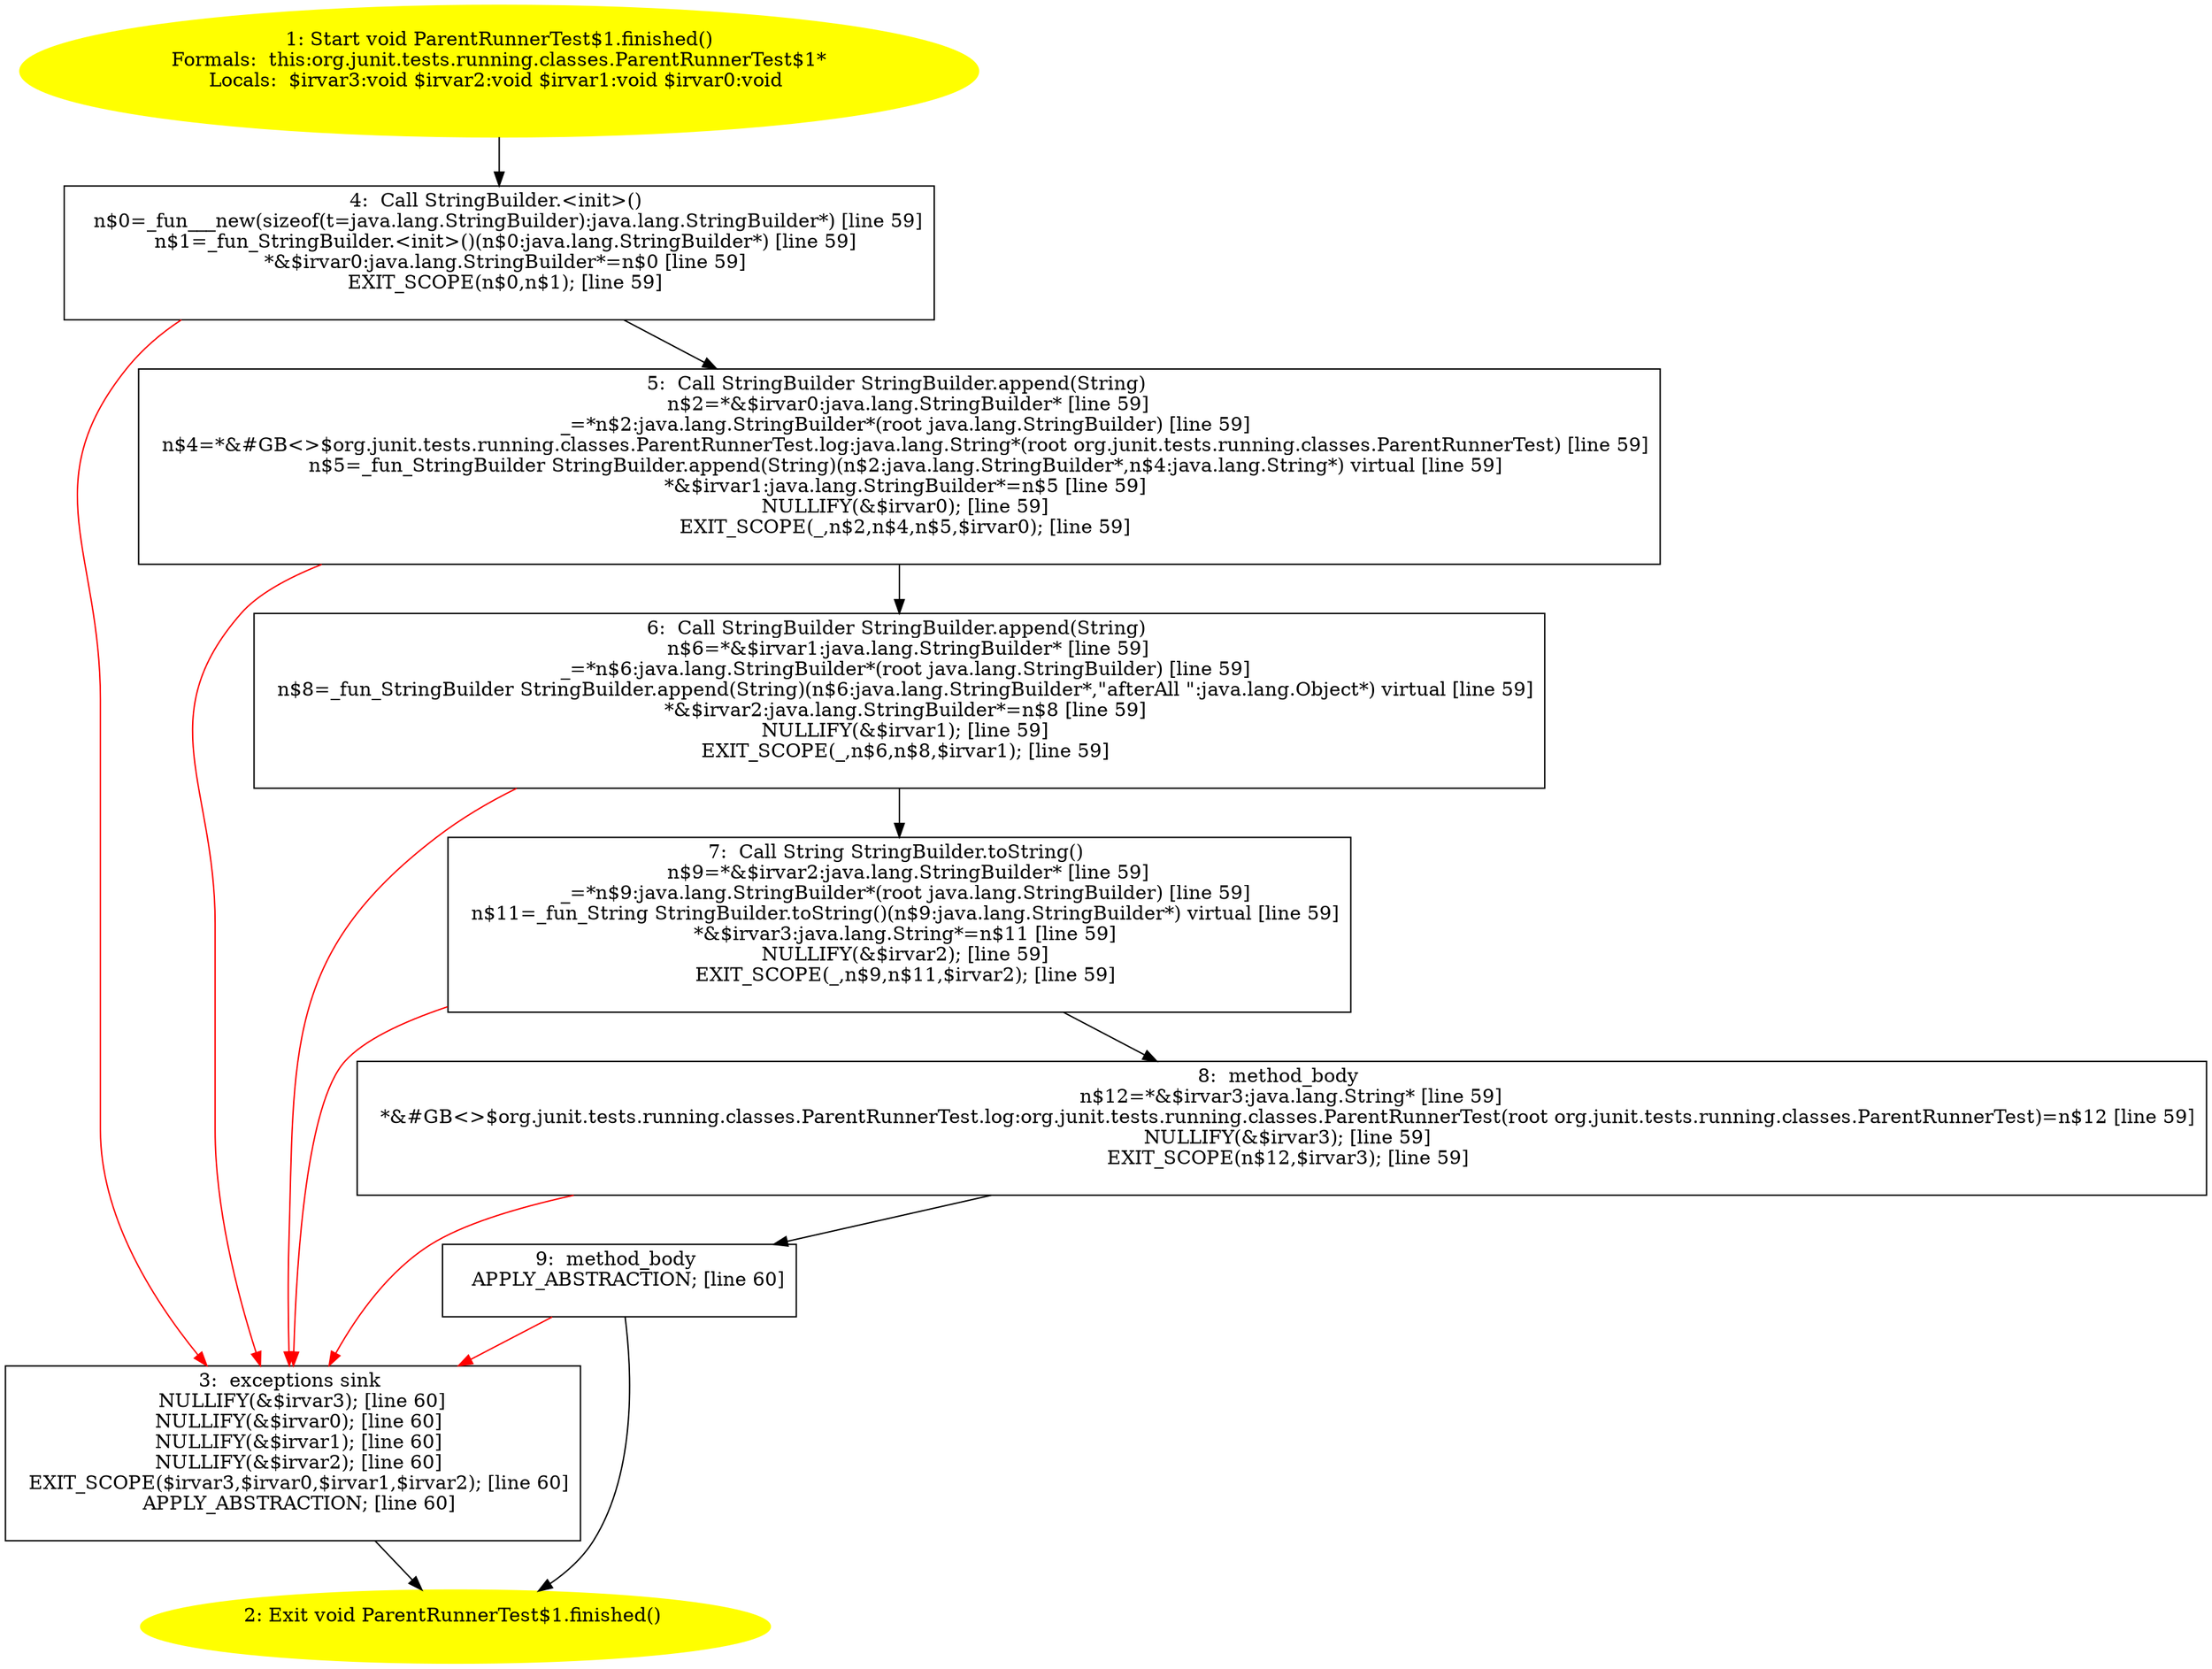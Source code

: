 /* @generated */
digraph cfg {
"org.junit.tests.running.classes.ParentRunnerTest$1.finished():void.25c3e0e258b5796b1cf50b0bdb7d56fb_1" [label="1: Start void ParentRunnerTest$1.finished()\nFormals:  this:org.junit.tests.running.classes.ParentRunnerTest$1*\nLocals:  $irvar3:void $irvar2:void $irvar1:void $irvar0:void \n  " color=yellow style=filled]
	

	 "org.junit.tests.running.classes.ParentRunnerTest$1.finished():void.25c3e0e258b5796b1cf50b0bdb7d56fb_1" -> "org.junit.tests.running.classes.ParentRunnerTest$1.finished():void.25c3e0e258b5796b1cf50b0bdb7d56fb_4" ;
"org.junit.tests.running.classes.ParentRunnerTest$1.finished():void.25c3e0e258b5796b1cf50b0bdb7d56fb_2" [label="2: Exit void ParentRunnerTest$1.finished() \n  " color=yellow style=filled]
	

"org.junit.tests.running.classes.ParentRunnerTest$1.finished():void.25c3e0e258b5796b1cf50b0bdb7d56fb_3" [label="3:  exceptions sink \n   NULLIFY(&$irvar3); [line 60]\n  NULLIFY(&$irvar0); [line 60]\n  NULLIFY(&$irvar1); [line 60]\n  NULLIFY(&$irvar2); [line 60]\n  EXIT_SCOPE($irvar3,$irvar0,$irvar1,$irvar2); [line 60]\n  APPLY_ABSTRACTION; [line 60]\n " shape="box"]
	

	 "org.junit.tests.running.classes.ParentRunnerTest$1.finished():void.25c3e0e258b5796b1cf50b0bdb7d56fb_3" -> "org.junit.tests.running.classes.ParentRunnerTest$1.finished():void.25c3e0e258b5796b1cf50b0bdb7d56fb_2" ;
"org.junit.tests.running.classes.ParentRunnerTest$1.finished():void.25c3e0e258b5796b1cf50b0bdb7d56fb_4" [label="4:  Call StringBuilder.<init>() \n   n$0=_fun___new(sizeof(t=java.lang.StringBuilder):java.lang.StringBuilder*) [line 59]\n  n$1=_fun_StringBuilder.<init>()(n$0:java.lang.StringBuilder*) [line 59]\n  *&$irvar0:java.lang.StringBuilder*=n$0 [line 59]\n  EXIT_SCOPE(n$0,n$1); [line 59]\n " shape="box"]
	

	 "org.junit.tests.running.classes.ParentRunnerTest$1.finished():void.25c3e0e258b5796b1cf50b0bdb7d56fb_4" -> "org.junit.tests.running.classes.ParentRunnerTest$1.finished():void.25c3e0e258b5796b1cf50b0bdb7d56fb_5" ;
	 "org.junit.tests.running.classes.ParentRunnerTest$1.finished():void.25c3e0e258b5796b1cf50b0bdb7d56fb_4" -> "org.junit.tests.running.classes.ParentRunnerTest$1.finished():void.25c3e0e258b5796b1cf50b0bdb7d56fb_3" [color="red" ];
"org.junit.tests.running.classes.ParentRunnerTest$1.finished():void.25c3e0e258b5796b1cf50b0bdb7d56fb_5" [label="5:  Call StringBuilder StringBuilder.append(String) \n   n$2=*&$irvar0:java.lang.StringBuilder* [line 59]\n  _=*n$2:java.lang.StringBuilder*(root java.lang.StringBuilder) [line 59]\n  n$4=*&#GB<>$org.junit.tests.running.classes.ParentRunnerTest.log:java.lang.String*(root org.junit.tests.running.classes.ParentRunnerTest) [line 59]\n  n$5=_fun_StringBuilder StringBuilder.append(String)(n$2:java.lang.StringBuilder*,n$4:java.lang.String*) virtual [line 59]\n  *&$irvar1:java.lang.StringBuilder*=n$5 [line 59]\n  NULLIFY(&$irvar0); [line 59]\n  EXIT_SCOPE(_,n$2,n$4,n$5,$irvar0); [line 59]\n " shape="box"]
	

	 "org.junit.tests.running.classes.ParentRunnerTest$1.finished():void.25c3e0e258b5796b1cf50b0bdb7d56fb_5" -> "org.junit.tests.running.classes.ParentRunnerTest$1.finished():void.25c3e0e258b5796b1cf50b0bdb7d56fb_6" ;
	 "org.junit.tests.running.classes.ParentRunnerTest$1.finished():void.25c3e0e258b5796b1cf50b0bdb7d56fb_5" -> "org.junit.tests.running.classes.ParentRunnerTest$1.finished():void.25c3e0e258b5796b1cf50b0bdb7d56fb_3" [color="red" ];
"org.junit.tests.running.classes.ParentRunnerTest$1.finished():void.25c3e0e258b5796b1cf50b0bdb7d56fb_6" [label="6:  Call StringBuilder StringBuilder.append(String) \n   n$6=*&$irvar1:java.lang.StringBuilder* [line 59]\n  _=*n$6:java.lang.StringBuilder*(root java.lang.StringBuilder) [line 59]\n  n$8=_fun_StringBuilder StringBuilder.append(String)(n$6:java.lang.StringBuilder*,\"afterAll \":java.lang.Object*) virtual [line 59]\n  *&$irvar2:java.lang.StringBuilder*=n$8 [line 59]\n  NULLIFY(&$irvar1); [line 59]\n  EXIT_SCOPE(_,n$6,n$8,$irvar1); [line 59]\n " shape="box"]
	

	 "org.junit.tests.running.classes.ParentRunnerTest$1.finished():void.25c3e0e258b5796b1cf50b0bdb7d56fb_6" -> "org.junit.tests.running.classes.ParentRunnerTest$1.finished():void.25c3e0e258b5796b1cf50b0bdb7d56fb_7" ;
	 "org.junit.tests.running.classes.ParentRunnerTest$1.finished():void.25c3e0e258b5796b1cf50b0bdb7d56fb_6" -> "org.junit.tests.running.classes.ParentRunnerTest$1.finished():void.25c3e0e258b5796b1cf50b0bdb7d56fb_3" [color="red" ];
"org.junit.tests.running.classes.ParentRunnerTest$1.finished():void.25c3e0e258b5796b1cf50b0bdb7d56fb_7" [label="7:  Call String StringBuilder.toString() \n   n$9=*&$irvar2:java.lang.StringBuilder* [line 59]\n  _=*n$9:java.lang.StringBuilder*(root java.lang.StringBuilder) [line 59]\n  n$11=_fun_String StringBuilder.toString()(n$9:java.lang.StringBuilder*) virtual [line 59]\n  *&$irvar3:java.lang.String*=n$11 [line 59]\n  NULLIFY(&$irvar2); [line 59]\n  EXIT_SCOPE(_,n$9,n$11,$irvar2); [line 59]\n " shape="box"]
	

	 "org.junit.tests.running.classes.ParentRunnerTest$1.finished():void.25c3e0e258b5796b1cf50b0bdb7d56fb_7" -> "org.junit.tests.running.classes.ParentRunnerTest$1.finished():void.25c3e0e258b5796b1cf50b0bdb7d56fb_8" ;
	 "org.junit.tests.running.classes.ParentRunnerTest$1.finished():void.25c3e0e258b5796b1cf50b0bdb7d56fb_7" -> "org.junit.tests.running.classes.ParentRunnerTest$1.finished():void.25c3e0e258b5796b1cf50b0bdb7d56fb_3" [color="red" ];
"org.junit.tests.running.classes.ParentRunnerTest$1.finished():void.25c3e0e258b5796b1cf50b0bdb7d56fb_8" [label="8:  method_body \n   n$12=*&$irvar3:java.lang.String* [line 59]\n  *&#GB<>$org.junit.tests.running.classes.ParentRunnerTest.log:org.junit.tests.running.classes.ParentRunnerTest(root org.junit.tests.running.classes.ParentRunnerTest)=n$12 [line 59]\n  NULLIFY(&$irvar3); [line 59]\n  EXIT_SCOPE(n$12,$irvar3); [line 59]\n " shape="box"]
	

	 "org.junit.tests.running.classes.ParentRunnerTest$1.finished():void.25c3e0e258b5796b1cf50b0bdb7d56fb_8" -> "org.junit.tests.running.classes.ParentRunnerTest$1.finished():void.25c3e0e258b5796b1cf50b0bdb7d56fb_9" ;
	 "org.junit.tests.running.classes.ParentRunnerTest$1.finished():void.25c3e0e258b5796b1cf50b0bdb7d56fb_8" -> "org.junit.tests.running.classes.ParentRunnerTest$1.finished():void.25c3e0e258b5796b1cf50b0bdb7d56fb_3" [color="red" ];
"org.junit.tests.running.classes.ParentRunnerTest$1.finished():void.25c3e0e258b5796b1cf50b0bdb7d56fb_9" [label="9:  method_body \n   APPLY_ABSTRACTION; [line 60]\n " shape="box"]
	

	 "org.junit.tests.running.classes.ParentRunnerTest$1.finished():void.25c3e0e258b5796b1cf50b0bdb7d56fb_9" -> "org.junit.tests.running.classes.ParentRunnerTest$1.finished():void.25c3e0e258b5796b1cf50b0bdb7d56fb_2" ;
	 "org.junit.tests.running.classes.ParentRunnerTest$1.finished():void.25c3e0e258b5796b1cf50b0bdb7d56fb_9" -> "org.junit.tests.running.classes.ParentRunnerTest$1.finished():void.25c3e0e258b5796b1cf50b0bdb7d56fb_3" [color="red" ];
}
